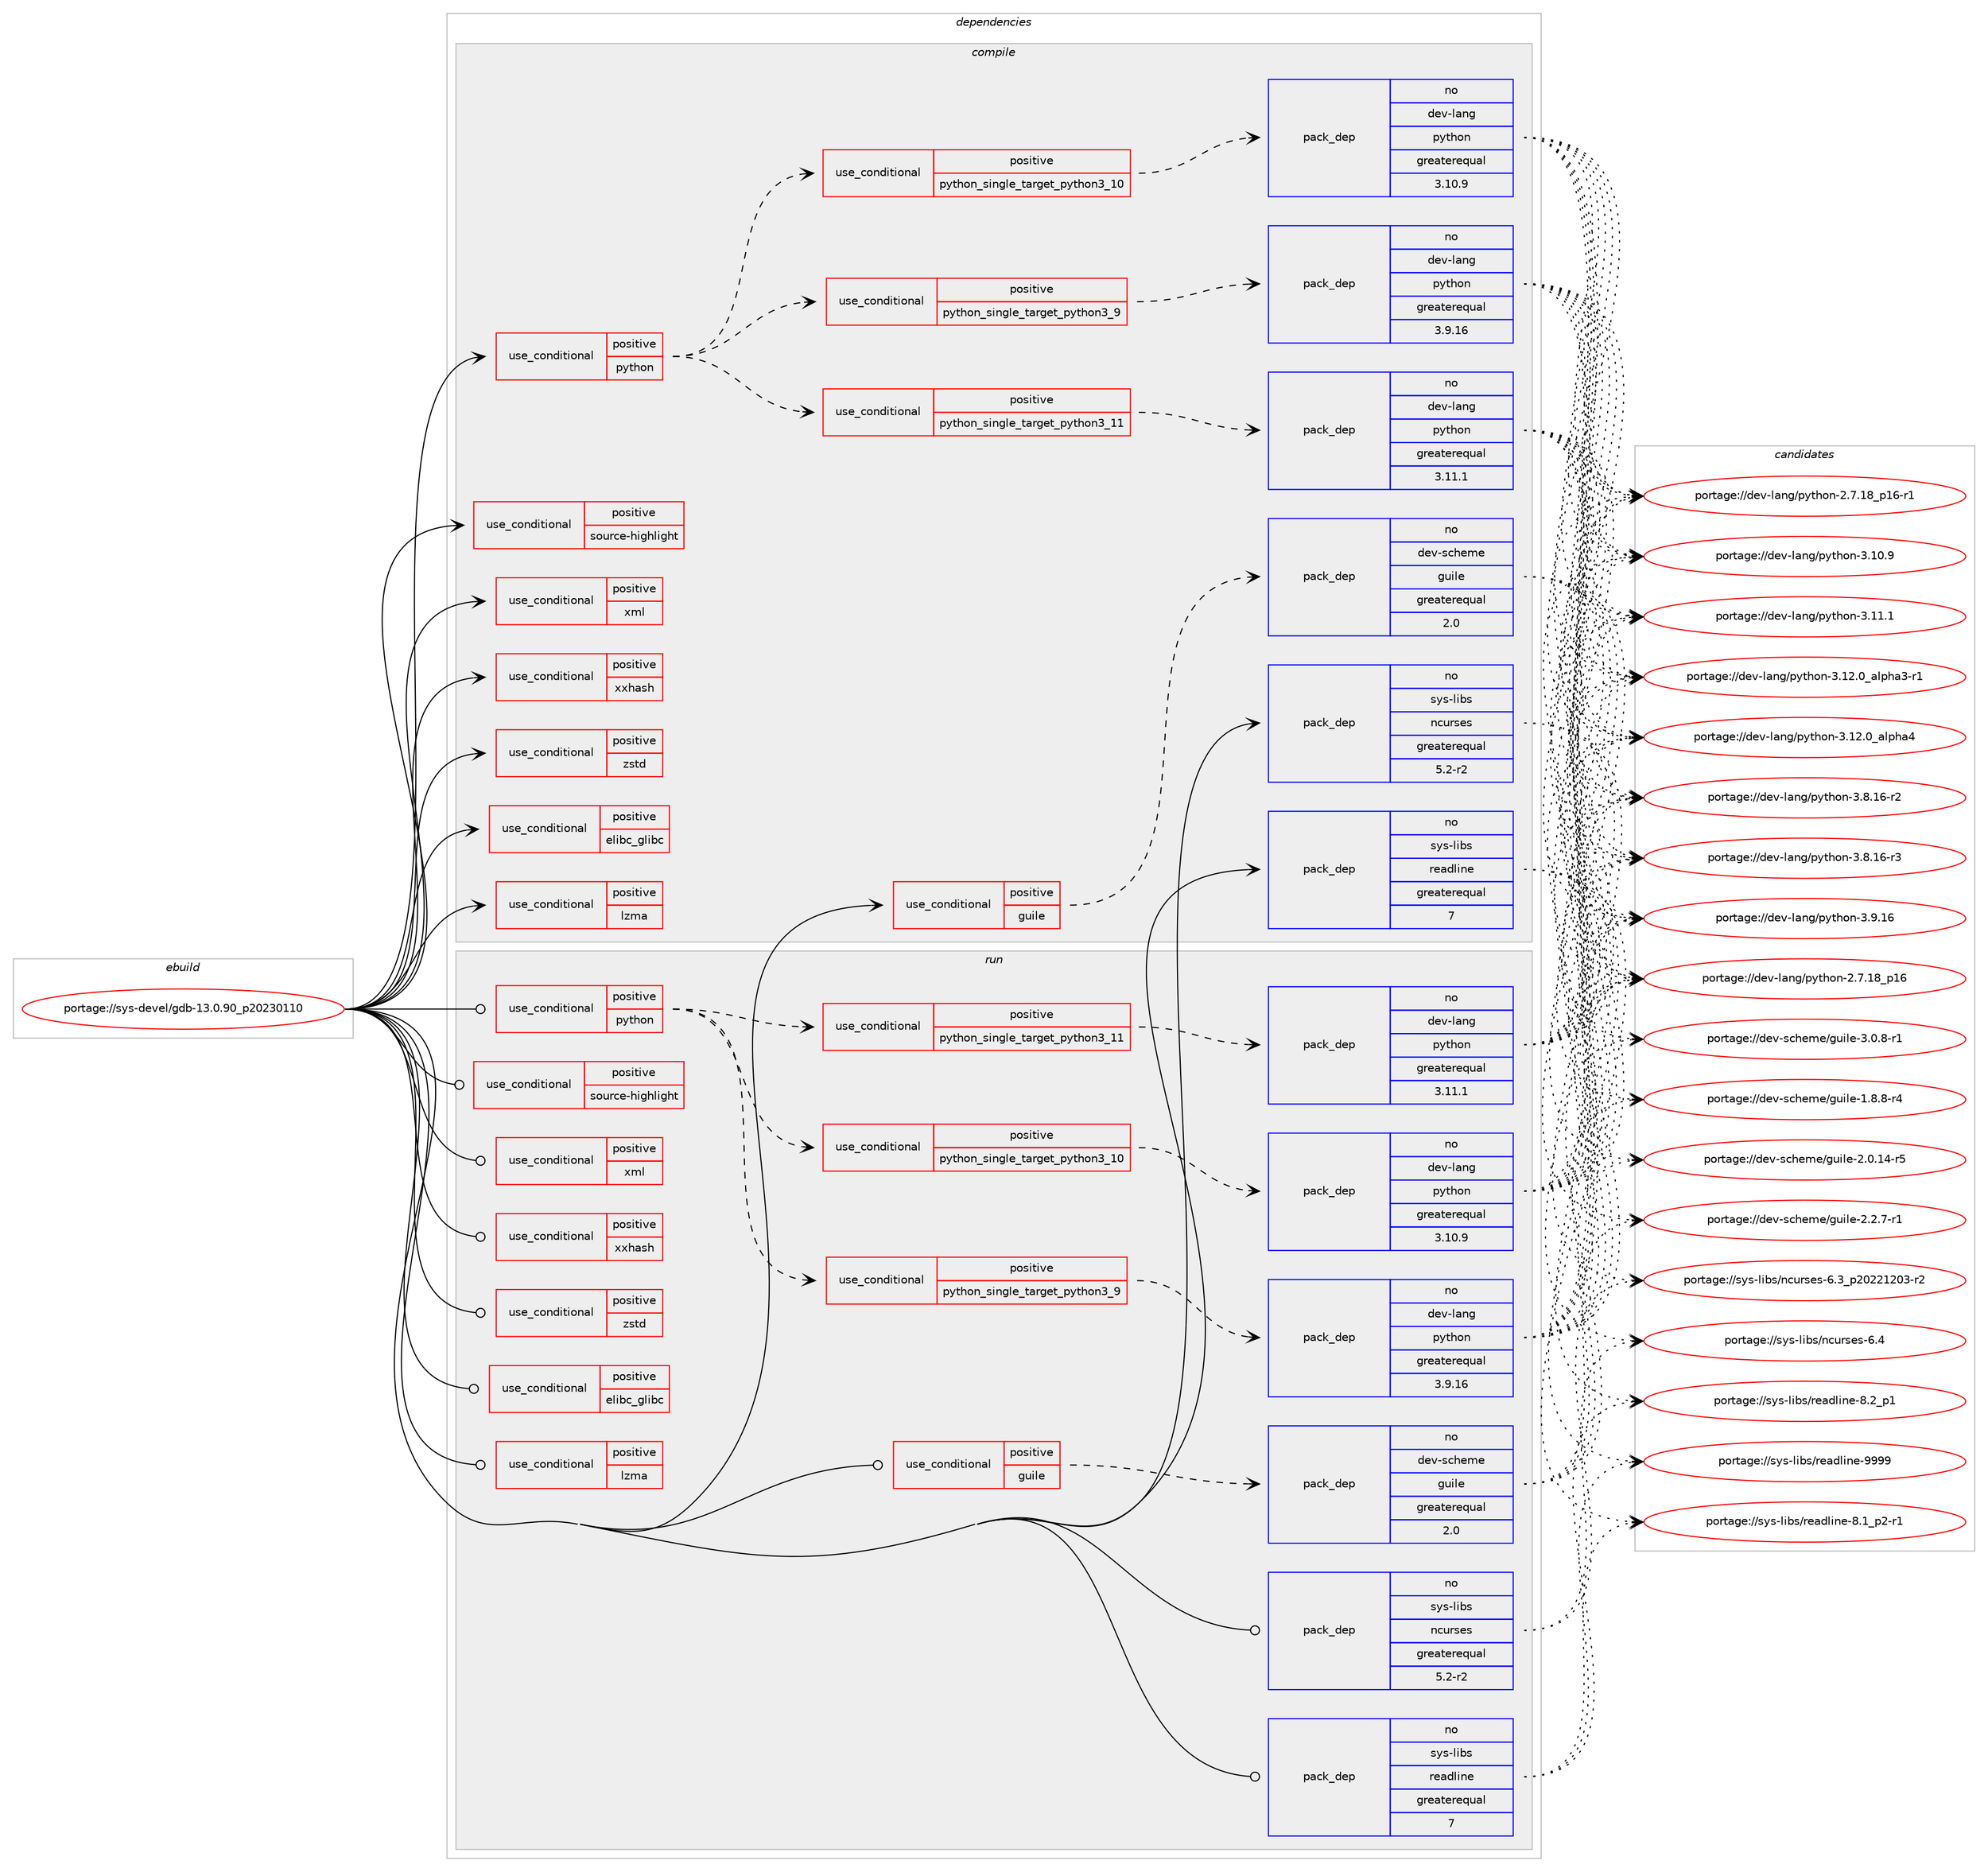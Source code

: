 digraph prolog {

# *************
# Graph options
# *************

newrank=true;
concentrate=true;
compound=true;
graph [rankdir=LR,fontname=Helvetica,fontsize=10,ranksep=1.5];#, ranksep=2.5, nodesep=0.2];
edge  [arrowhead=vee];
node  [fontname=Helvetica,fontsize=10];

# **********
# The ebuild
# **********

subgraph cluster_leftcol {
color=gray;
rank=same;
label=<<i>ebuild</i>>;
id [label="portage://sys-devel/gdb-13.0.90_p20230110", color=red, width=4, href="../sys-devel/gdb-13.0.90_p20230110.svg"];
}

# ****************
# The dependencies
# ****************

subgraph cluster_midcol {
color=gray;
label=<<i>dependencies</i>>;
subgraph cluster_compile {
fillcolor="#eeeeee";
style=filled;
label=<<i>compile</i>>;
subgraph cond5966 {
dependency9387 [label=<<TABLE BORDER="0" CELLBORDER="1" CELLSPACING="0" CELLPADDING="4"><TR><TD ROWSPAN="3" CELLPADDING="10">use_conditional</TD></TR><TR><TD>positive</TD></TR><TR><TD>elibc_glibc</TD></TR></TABLE>>, shape=none, color=red];
# *** BEGIN UNKNOWN DEPENDENCY TYPE (TODO) ***
# dependency9387 -> package_dependency(portage://sys-devel/gdb-13.0.90_p20230110,install,no,net-libs,libnsl,none,[,,],any_same_slot,[])
# *** END UNKNOWN DEPENDENCY TYPE (TODO) ***

}
id:e -> dependency9387:w [weight=20,style="solid",arrowhead="vee"];
subgraph cond5967 {
dependency9388 [label=<<TABLE BORDER="0" CELLBORDER="1" CELLSPACING="0" CELLPADDING="4"><TR><TD ROWSPAN="3" CELLPADDING="10">use_conditional</TD></TR><TR><TD>positive</TD></TR><TR><TD>guile</TD></TR></TABLE>>, shape=none, color=red];
subgraph pack3343 {
dependency9389 [label=<<TABLE BORDER="0" CELLBORDER="1" CELLSPACING="0" CELLPADDING="4" WIDTH="220"><TR><TD ROWSPAN="6" CELLPADDING="30">pack_dep</TD></TR><TR><TD WIDTH="110">no</TD></TR><TR><TD>dev-scheme</TD></TR><TR><TD>guile</TD></TR><TR><TD>greaterequal</TD></TR><TR><TD>2.0</TD></TR></TABLE>>, shape=none, color=blue];
}
dependency9388:e -> dependency9389:w [weight=20,style="dashed",arrowhead="vee"];
}
id:e -> dependency9388:w [weight=20,style="solid",arrowhead="vee"];
subgraph cond5968 {
dependency9390 [label=<<TABLE BORDER="0" CELLBORDER="1" CELLSPACING="0" CELLPADDING="4"><TR><TD ROWSPAN="3" CELLPADDING="10">use_conditional</TD></TR><TR><TD>positive</TD></TR><TR><TD>lzma</TD></TR></TABLE>>, shape=none, color=red];
# *** BEGIN UNKNOWN DEPENDENCY TYPE (TODO) ***
# dependency9390 -> package_dependency(portage://sys-devel/gdb-13.0.90_p20230110,install,no,app-arch,xz-utils,none,[,,],[],[])
# *** END UNKNOWN DEPENDENCY TYPE (TODO) ***

}
id:e -> dependency9390:w [weight=20,style="solid",arrowhead="vee"];
subgraph cond5969 {
dependency9391 [label=<<TABLE BORDER="0" CELLBORDER="1" CELLSPACING="0" CELLPADDING="4"><TR><TD ROWSPAN="3" CELLPADDING="10">use_conditional</TD></TR><TR><TD>positive</TD></TR><TR><TD>python</TD></TR></TABLE>>, shape=none, color=red];
subgraph cond5970 {
dependency9392 [label=<<TABLE BORDER="0" CELLBORDER="1" CELLSPACING="0" CELLPADDING="4"><TR><TD ROWSPAN="3" CELLPADDING="10">use_conditional</TD></TR><TR><TD>positive</TD></TR><TR><TD>python_single_target_python3_9</TD></TR></TABLE>>, shape=none, color=red];
subgraph pack3344 {
dependency9393 [label=<<TABLE BORDER="0" CELLBORDER="1" CELLSPACING="0" CELLPADDING="4" WIDTH="220"><TR><TD ROWSPAN="6" CELLPADDING="30">pack_dep</TD></TR><TR><TD WIDTH="110">no</TD></TR><TR><TD>dev-lang</TD></TR><TR><TD>python</TD></TR><TR><TD>greaterequal</TD></TR><TR><TD>3.9.16</TD></TR></TABLE>>, shape=none, color=blue];
}
dependency9392:e -> dependency9393:w [weight=20,style="dashed",arrowhead="vee"];
}
dependency9391:e -> dependency9392:w [weight=20,style="dashed",arrowhead="vee"];
subgraph cond5971 {
dependency9394 [label=<<TABLE BORDER="0" CELLBORDER="1" CELLSPACING="0" CELLPADDING="4"><TR><TD ROWSPAN="3" CELLPADDING="10">use_conditional</TD></TR><TR><TD>positive</TD></TR><TR><TD>python_single_target_python3_10</TD></TR></TABLE>>, shape=none, color=red];
subgraph pack3345 {
dependency9395 [label=<<TABLE BORDER="0" CELLBORDER="1" CELLSPACING="0" CELLPADDING="4" WIDTH="220"><TR><TD ROWSPAN="6" CELLPADDING="30">pack_dep</TD></TR><TR><TD WIDTH="110">no</TD></TR><TR><TD>dev-lang</TD></TR><TR><TD>python</TD></TR><TR><TD>greaterequal</TD></TR><TR><TD>3.10.9</TD></TR></TABLE>>, shape=none, color=blue];
}
dependency9394:e -> dependency9395:w [weight=20,style="dashed",arrowhead="vee"];
}
dependency9391:e -> dependency9394:w [weight=20,style="dashed",arrowhead="vee"];
subgraph cond5972 {
dependency9396 [label=<<TABLE BORDER="0" CELLBORDER="1" CELLSPACING="0" CELLPADDING="4"><TR><TD ROWSPAN="3" CELLPADDING="10">use_conditional</TD></TR><TR><TD>positive</TD></TR><TR><TD>python_single_target_python3_11</TD></TR></TABLE>>, shape=none, color=red];
subgraph pack3346 {
dependency9397 [label=<<TABLE BORDER="0" CELLBORDER="1" CELLSPACING="0" CELLPADDING="4" WIDTH="220"><TR><TD ROWSPAN="6" CELLPADDING="30">pack_dep</TD></TR><TR><TD WIDTH="110">no</TD></TR><TR><TD>dev-lang</TD></TR><TR><TD>python</TD></TR><TR><TD>greaterequal</TD></TR><TR><TD>3.11.1</TD></TR></TABLE>>, shape=none, color=blue];
}
dependency9396:e -> dependency9397:w [weight=20,style="dashed",arrowhead="vee"];
}
dependency9391:e -> dependency9396:w [weight=20,style="dashed",arrowhead="vee"];
}
id:e -> dependency9391:w [weight=20,style="solid",arrowhead="vee"];
subgraph cond5973 {
dependency9398 [label=<<TABLE BORDER="0" CELLBORDER="1" CELLSPACING="0" CELLPADDING="4"><TR><TD ROWSPAN="3" CELLPADDING="10">use_conditional</TD></TR><TR><TD>positive</TD></TR><TR><TD>source-highlight</TD></TR></TABLE>>, shape=none, color=red];
# *** BEGIN UNKNOWN DEPENDENCY TYPE (TODO) ***
# dependency9398 -> package_dependency(portage://sys-devel/gdb-13.0.90_p20230110,install,no,dev-util,source-highlight,none,[,,],[],[])
# *** END UNKNOWN DEPENDENCY TYPE (TODO) ***

}
id:e -> dependency9398:w [weight=20,style="solid",arrowhead="vee"];
subgraph cond5974 {
dependency9399 [label=<<TABLE BORDER="0" CELLBORDER="1" CELLSPACING="0" CELLPADDING="4"><TR><TD ROWSPAN="3" CELLPADDING="10">use_conditional</TD></TR><TR><TD>positive</TD></TR><TR><TD>xml</TD></TR></TABLE>>, shape=none, color=red];
# *** BEGIN UNKNOWN DEPENDENCY TYPE (TODO) ***
# dependency9399 -> package_dependency(portage://sys-devel/gdb-13.0.90_p20230110,install,no,dev-libs,expat,none,[,,],[],[])
# *** END UNKNOWN DEPENDENCY TYPE (TODO) ***

}
id:e -> dependency9399:w [weight=20,style="solid",arrowhead="vee"];
subgraph cond5975 {
dependency9400 [label=<<TABLE BORDER="0" CELLBORDER="1" CELLSPACING="0" CELLPADDING="4"><TR><TD ROWSPAN="3" CELLPADDING="10">use_conditional</TD></TR><TR><TD>positive</TD></TR><TR><TD>xxhash</TD></TR></TABLE>>, shape=none, color=red];
# *** BEGIN UNKNOWN DEPENDENCY TYPE (TODO) ***
# dependency9400 -> package_dependency(portage://sys-devel/gdb-13.0.90_p20230110,install,no,dev-libs,xxhash,none,[,,],[],[])
# *** END UNKNOWN DEPENDENCY TYPE (TODO) ***

}
id:e -> dependency9400:w [weight=20,style="solid",arrowhead="vee"];
subgraph cond5976 {
dependency9401 [label=<<TABLE BORDER="0" CELLBORDER="1" CELLSPACING="0" CELLPADDING="4"><TR><TD ROWSPAN="3" CELLPADDING="10">use_conditional</TD></TR><TR><TD>positive</TD></TR><TR><TD>zstd</TD></TR></TABLE>>, shape=none, color=red];
# *** BEGIN UNKNOWN DEPENDENCY TYPE (TODO) ***
# dependency9401 -> package_dependency(portage://sys-devel/gdb-13.0.90_p20230110,install,no,app-arch,zstd,none,[,,],any_same_slot,[])
# *** END UNKNOWN DEPENDENCY TYPE (TODO) ***

}
id:e -> dependency9401:w [weight=20,style="solid",arrowhead="vee"];
# *** BEGIN UNKNOWN DEPENDENCY TYPE (TODO) ***
# id -> package_dependency(portage://sys-devel/gdb-13.0.90_p20230110,install,no,dev-libs,gmp,none,[,,],any_same_slot,[])
# *** END UNKNOWN DEPENDENCY TYPE (TODO) ***

# *** BEGIN UNKNOWN DEPENDENCY TYPE (TODO) ***
# id -> package_dependency(portage://sys-devel/gdb-13.0.90_p20230110,install,no,dev-libs,mpfr,none,[,,],[slot(0),equal],[])
# *** END UNKNOWN DEPENDENCY TYPE (TODO) ***

subgraph pack3347 {
dependency9402 [label=<<TABLE BORDER="0" CELLBORDER="1" CELLSPACING="0" CELLPADDING="4" WIDTH="220"><TR><TD ROWSPAN="6" CELLPADDING="30">pack_dep</TD></TR><TR><TD WIDTH="110">no</TD></TR><TR><TD>sys-libs</TD></TR><TR><TD>ncurses</TD></TR><TR><TD>greaterequal</TD></TR><TR><TD>5.2-r2</TD></TR></TABLE>>, shape=none, color=blue];
}
id:e -> dependency9402:w [weight=20,style="solid",arrowhead="vee"];
subgraph pack3348 {
dependency9403 [label=<<TABLE BORDER="0" CELLBORDER="1" CELLSPACING="0" CELLPADDING="4" WIDTH="220"><TR><TD ROWSPAN="6" CELLPADDING="30">pack_dep</TD></TR><TR><TD WIDTH="110">no</TD></TR><TR><TD>sys-libs</TD></TR><TR><TD>readline</TD></TR><TR><TD>greaterequal</TD></TR><TR><TD>7</TD></TR></TABLE>>, shape=none, color=blue];
}
id:e -> dependency9403:w [weight=20,style="solid",arrowhead="vee"];
# *** BEGIN UNKNOWN DEPENDENCY TYPE (TODO) ***
# id -> package_dependency(portage://sys-devel/gdb-13.0.90_p20230110,install,no,sys-libs,zlib,none,[,,],[],[])
# *** END UNKNOWN DEPENDENCY TYPE (TODO) ***

}
subgraph cluster_compileandrun {
fillcolor="#eeeeee";
style=filled;
label=<<i>compile and run</i>>;
}
subgraph cluster_run {
fillcolor="#eeeeee";
style=filled;
label=<<i>run</i>>;
subgraph cond5977 {
dependency9404 [label=<<TABLE BORDER="0" CELLBORDER="1" CELLSPACING="0" CELLPADDING="4"><TR><TD ROWSPAN="3" CELLPADDING="10">use_conditional</TD></TR><TR><TD>positive</TD></TR><TR><TD>elibc_glibc</TD></TR></TABLE>>, shape=none, color=red];
# *** BEGIN UNKNOWN DEPENDENCY TYPE (TODO) ***
# dependency9404 -> package_dependency(portage://sys-devel/gdb-13.0.90_p20230110,run,no,net-libs,libnsl,none,[,,],any_same_slot,[])
# *** END UNKNOWN DEPENDENCY TYPE (TODO) ***

}
id:e -> dependency9404:w [weight=20,style="solid",arrowhead="odot"];
subgraph cond5978 {
dependency9405 [label=<<TABLE BORDER="0" CELLBORDER="1" CELLSPACING="0" CELLPADDING="4"><TR><TD ROWSPAN="3" CELLPADDING="10">use_conditional</TD></TR><TR><TD>positive</TD></TR><TR><TD>guile</TD></TR></TABLE>>, shape=none, color=red];
subgraph pack3349 {
dependency9406 [label=<<TABLE BORDER="0" CELLBORDER="1" CELLSPACING="0" CELLPADDING="4" WIDTH="220"><TR><TD ROWSPAN="6" CELLPADDING="30">pack_dep</TD></TR><TR><TD WIDTH="110">no</TD></TR><TR><TD>dev-scheme</TD></TR><TR><TD>guile</TD></TR><TR><TD>greaterequal</TD></TR><TR><TD>2.0</TD></TR></TABLE>>, shape=none, color=blue];
}
dependency9405:e -> dependency9406:w [weight=20,style="dashed",arrowhead="vee"];
}
id:e -> dependency9405:w [weight=20,style="solid",arrowhead="odot"];
subgraph cond5979 {
dependency9407 [label=<<TABLE BORDER="0" CELLBORDER="1" CELLSPACING="0" CELLPADDING="4"><TR><TD ROWSPAN="3" CELLPADDING="10">use_conditional</TD></TR><TR><TD>positive</TD></TR><TR><TD>lzma</TD></TR></TABLE>>, shape=none, color=red];
# *** BEGIN UNKNOWN DEPENDENCY TYPE (TODO) ***
# dependency9407 -> package_dependency(portage://sys-devel/gdb-13.0.90_p20230110,run,no,app-arch,xz-utils,none,[,,],[],[])
# *** END UNKNOWN DEPENDENCY TYPE (TODO) ***

}
id:e -> dependency9407:w [weight=20,style="solid",arrowhead="odot"];
subgraph cond5980 {
dependency9408 [label=<<TABLE BORDER="0" CELLBORDER="1" CELLSPACING="0" CELLPADDING="4"><TR><TD ROWSPAN="3" CELLPADDING="10">use_conditional</TD></TR><TR><TD>positive</TD></TR><TR><TD>python</TD></TR></TABLE>>, shape=none, color=red];
subgraph cond5981 {
dependency9409 [label=<<TABLE BORDER="0" CELLBORDER="1" CELLSPACING="0" CELLPADDING="4"><TR><TD ROWSPAN="3" CELLPADDING="10">use_conditional</TD></TR><TR><TD>positive</TD></TR><TR><TD>python_single_target_python3_9</TD></TR></TABLE>>, shape=none, color=red];
subgraph pack3350 {
dependency9410 [label=<<TABLE BORDER="0" CELLBORDER="1" CELLSPACING="0" CELLPADDING="4" WIDTH="220"><TR><TD ROWSPAN="6" CELLPADDING="30">pack_dep</TD></TR><TR><TD WIDTH="110">no</TD></TR><TR><TD>dev-lang</TD></TR><TR><TD>python</TD></TR><TR><TD>greaterequal</TD></TR><TR><TD>3.9.16</TD></TR></TABLE>>, shape=none, color=blue];
}
dependency9409:e -> dependency9410:w [weight=20,style="dashed",arrowhead="vee"];
}
dependency9408:e -> dependency9409:w [weight=20,style="dashed",arrowhead="vee"];
subgraph cond5982 {
dependency9411 [label=<<TABLE BORDER="0" CELLBORDER="1" CELLSPACING="0" CELLPADDING="4"><TR><TD ROWSPAN="3" CELLPADDING="10">use_conditional</TD></TR><TR><TD>positive</TD></TR><TR><TD>python_single_target_python3_10</TD></TR></TABLE>>, shape=none, color=red];
subgraph pack3351 {
dependency9412 [label=<<TABLE BORDER="0" CELLBORDER="1" CELLSPACING="0" CELLPADDING="4" WIDTH="220"><TR><TD ROWSPAN="6" CELLPADDING="30">pack_dep</TD></TR><TR><TD WIDTH="110">no</TD></TR><TR><TD>dev-lang</TD></TR><TR><TD>python</TD></TR><TR><TD>greaterequal</TD></TR><TR><TD>3.10.9</TD></TR></TABLE>>, shape=none, color=blue];
}
dependency9411:e -> dependency9412:w [weight=20,style="dashed",arrowhead="vee"];
}
dependency9408:e -> dependency9411:w [weight=20,style="dashed",arrowhead="vee"];
subgraph cond5983 {
dependency9413 [label=<<TABLE BORDER="0" CELLBORDER="1" CELLSPACING="0" CELLPADDING="4"><TR><TD ROWSPAN="3" CELLPADDING="10">use_conditional</TD></TR><TR><TD>positive</TD></TR><TR><TD>python_single_target_python3_11</TD></TR></TABLE>>, shape=none, color=red];
subgraph pack3352 {
dependency9414 [label=<<TABLE BORDER="0" CELLBORDER="1" CELLSPACING="0" CELLPADDING="4" WIDTH="220"><TR><TD ROWSPAN="6" CELLPADDING="30">pack_dep</TD></TR><TR><TD WIDTH="110">no</TD></TR><TR><TD>dev-lang</TD></TR><TR><TD>python</TD></TR><TR><TD>greaterequal</TD></TR><TR><TD>3.11.1</TD></TR></TABLE>>, shape=none, color=blue];
}
dependency9413:e -> dependency9414:w [weight=20,style="dashed",arrowhead="vee"];
}
dependency9408:e -> dependency9413:w [weight=20,style="dashed",arrowhead="vee"];
}
id:e -> dependency9408:w [weight=20,style="solid",arrowhead="odot"];
subgraph cond5984 {
dependency9415 [label=<<TABLE BORDER="0" CELLBORDER="1" CELLSPACING="0" CELLPADDING="4"><TR><TD ROWSPAN="3" CELLPADDING="10">use_conditional</TD></TR><TR><TD>positive</TD></TR><TR><TD>source-highlight</TD></TR></TABLE>>, shape=none, color=red];
# *** BEGIN UNKNOWN DEPENDENCY TYPE (TODO) ***
# dependency9415 -> package_dependency(portage://sys-devel/gdb-13.0.90_p20230110,run,no,dev-util,source-highlight,none,[,,],[],[])
# *** END UNKNOWN DEPENDENCY TYPE (TODO) ***

}
id:e -> dependency9415:w [weight=20,style="solid",arrowhead="odot"];
subgraph cond5985 {
dependency9416 [label=<<TABLE BORDER="0" CELLBORDER="1" CELLSPACING="0" CELLPADDING="4"><TR><TD ROWSPAN="3" CELLPADDING="10">use_conditional</TD></TR><TR><TD>positive</TD></TR><TR><TD>xml</TD></TR></TABLE>>, shape=none, color=red];
# *** BEGIN UNKNOWN DEPENDENCY TYPE (TODO) ***
# dependency9416 -> package_dependency(portage://sys-devel/gdb-13.0.90_p20230110,run,no,dev-libs,expat,none,[,,],[],[])
# *** END UNKNOWN DEPENDENCY TYPE (TODO) ***

}
id:e -> dependency9416:w [weight=20,style="solid",arrowhead="odot"];
subgraph cond5986 {
dependency9417 [label=<<TABLE BORDER="0" CELLBORDER="1" CELLSPACING="0" CELLPADDING="4"><TR><TD ROWSPAN="3" CELLPADDING="10">use_conditional</TD></TR><TR><TD>positive</TD></TR><TR><TD>xxhash</TD></TR></TABLE>>, shape=none, color=red];
# *** BEGIN UNKNOWN DEPENDENCY TYPE (TODO) ***
# dependency9417 -> package_dependency(portage://sys-devel/gdb-13.0.90_p20230110,run,no,dev-libs,xxhash,none,[,,],[],[])
# *** END UNKNOWN DEPENDENCY TYPE (TODO) ***

}
id:e -> dependency9417:w [weight=20,style="solid",arrowhead="odot"];
subgraph cond5987 {
dependency9418 [label=<<TABLE BORDER="0" CELLBORDER="1" CELLSPACING="0" CELLPADDING="4"><TR><TD ROWSPAN="3" CELLPADDING="10">use_conditional</TD></TR><TR><TD>positive</TD></TR><TR><TD>zstd</TD></TR></TABLE>>, shape=none, color=red];
# *** BEGIN UNKNOWN DEPENDENCY TYPE (TODO) ***
# dependency9418 -> package_dependency(portage://sys-devel/gdb-13.0.90_p20230110,run,no,app-arch,zstd,none,[,,],any_same_slot,[])
# *** END UNKNOWN DEPENDENCY TYPE (TODO) ***

}
id:e -> dependency9418:w [weight=20,style="solid",arrowhead="odot"];
# *** BEGIN UNKNOWN DEPENDENCY TYPE (TODO) ***
# id -> package_dependency(portage://sys-devel/gdb-13.0.90_p20230110,run,no,dev-libs,gmp,none,[,,],any_same_slot,[])
# *** END UNKNOWN DEPENDENCY TYPE (TODO) ***

# *** BEGIN UNKNOWN DEPENDENCY TYPE (TODO) ***
# id -> package_dependency(portage://sys-devel/gdb-13.0.90_p20230110,run,no,dev-libs,mpfr,none,[,,],[slot(0),equal],[])
# *** END UNKNOWN DEPENDENCY TYPE (TODO) ***

subgraph pack3353 {
dependency9419 [label=<<TABLE BORDER="0" CELLBORDER="1" CELLSPACING="0" CELLPADDING="4" WIDTH="220"><TR><TD ROWSPAN="6" CELLPADDING="30">pack_dep</TD></TR><TR><TD WIDTH="110">no</TD></TR><TR><TD>sys-libs</TD></TR><TR><TD>ncurses</TD></TR><TR><TD>greaterequal</TD></TR><TR><TD>5.2-r2</TD></TR></TABLE>>, shape=none, color=blue];
}
id:e -> dependency9419:w [weight=20,style="solid",arrowhead="odot"];
subgraph pack3354 {
dependency9420 [label=<<TABLE BORDER="0" CELLBORDER="1" CELLSPACING="0" CELLPADDING="4" WIDTH="220"><TR><TD ROWSPAN="6" CELLPADDING="30">pack_dep</TD></TR><TR><TD WIDTH="110">no</TD></TR><TR><TD>sys-libs</TD></TR><TR><TD>readline</TD></TR><TR><TD>greaterequal</TD></TR><TR><TD>7</TD></TR></TABLE>>, shape=none, color=blue];
}
id:e -> dependency9420:w [weight=20,style="solid",arrowhead="odot"];
# *** BEGIN UNKNOWN DEPENDENCY TYPE (TODO) ***
# id -> package_dependency(portage://sys-devel/gdb-13.0.90_p20230110,run,no,sys-libs,zlib,none,[,,],[],[])
# *** END UNKNOWN DEPENDENCY TYPE (TODO) ***

}
}

# **************
# The candidates
# **************

subgraph cluster_choices {
rank=same;
color=gray;
label=<<i>candidates</i>>;

subgraph choice3343 {
color=black;
nodesep=1;
choice1001011184511599104101109101471031171051081014549465646564511452 [label="portage://dev-scheme/guile-1.8.8-r4", color=red, width=4,href="../dev-scheme/guile-1.8.8-r4.svg"];
choice100101118451159910410110910147103117105108101455046484649524511453 [label="portage://dev-scheme/guile-2.0.14-r5", color=red, width=4,href="../dev-scheme/guile-2.0.14-r5.svg"];
choice1001011184511599104101109101471031171051081014550465046554511449 [label="portage://dev-scheme/guile-2.2.7-r1", color=red, width=4,href="../dev-scheme/guile-2.2.7-r1.svg"];
choice1001011184511599104101109101471031171051081014551464846564511449 [label="portage://dev-scheme/guile-3.0.8-r1", color=red, width=4,href="../dev-scheme/guile-3.0.8-r1.svg"];
dependency9389:e -> choice1001011184511599104101109101471031171051081014549465646564511452:w [style=dotted,weight="100"];
dependency9389:e -> choice100101118451159910410110910147103117105108101455046484649524511453:w [style=dotted,weight="100"];
dependency9389:e -> choice1001011184511599104101109101471031171051081014550465046554511449:w [style=dotted,weight="100"];
dependency9389:e -> choice1001011184511599104101109101471031171051081014551464846564511449:w [style=dotted,weight="100"];
}
subgraph choice3344 {
color=black;
nodesep=1;
choice10010111845108971101034711212111610411111045504655464956951124954 [label="portage://dev-lang/python-2.7.18_p16", color=red, width=4,href="../dev-lang/python-2.7.18_p16.svg"];
choice100101118451089711010347112121116104111110455046554649569511249544511449 [label="portage://dev-lang/python-2.7.18_p16-r1", color=red, width=4,href="../dev-lang/python-2.7.18_p16-r1.svg"];
choice10010111845108971101034711212111610411111045514649484657 [label="portage://dev-lang/python-3.10.9", color=red, width=4,href="../dev-lang/python-3.10.9.svg"];
choice10010111845108971101034711212111610411111045514649494649 [label="portage://dev-lang/python-3.11.1", color=red, width=4,href="../dev-lang/python-3.11.1.svg"];
choice10010111845108971101034711212111610411111045514649504648959710811210497514511449 [label="portage://dev-lang/python-3.12.0_alpha3-r1", color=red, width=4,href="../dev-lang/python-3.12.0_alpha3-r1.svg"];
choice1001011184510897110103471121211161041111104551464950464895971081121049752 [label="portage://dev-lang/python-3.12.0_alpha4", color=red, width=4,href="../dev-lang/python-3.12.0_alpha4.svg"];
choice100101118451089711010347112121116104111110455146564649544511450 [label="portage://dev-lang/python-3.8.16-r2", color=red, width=4,href="../dev-lang/python-3.8.16-r2.svg"];
choice100101118451089711010347112121116104111110455146564649544511451 [label="portage://dev-lang/python-3.8.16-r3", color=red, width=4,href="../dev-lang/python-3.8.16-r3.svg"];
choice10010111845108971101034711212111610411111045514657464954 [label="portage://dev-lang/python-3.9.16", color=red, width=4,href="../dev-lang/python-3.9.16.svg"];
dependency9393:e -> choice10010111845108971101034711212111610411111045504655464956951124954:w [style=dotted,weight="100"];
dependency9393:e -> choice100101118451089711010347112121116104111110455046554649569511249544511449:w [style=dotted,weight="100"];
dependency9393:e -> choice10010111845108971101034711212111610411111045514649484657:w [style=dotted,weight="100"];
dependency9393:e -> choice10010111845108971101034711212111610411111045514649494649:w [style=dotted,weight="100"];
dependency9393:e -> choice10010111845108971101034711212111610411111045514649504648959710811210497514511449:w [style=dotted,weight="100"];
dependency9393:e -> choice1001011184510897110103471121211161041111104551464950464895971081121049752:w [style=dotted,weight="100"];
dependency9393:e -> choice100101118451089711010347112121116104111110455146564649544511450:w [style=dotted,weight="100"];
dependency9393:e -> choice100101118451089711010347112121116104111110455146564649544511451:w [style=dotted,weight="100"];
dependency9393:e -> choice10010111845108971101034711212111610411111045514657464954:w [style=dotted,weight="100"];
}
subgraph choice3345 {
color=black;
nodesep=1;
choice10010111845108971101034711212111610411111045504655464956951124954 [label="portage://dev-lang/python-2.7.18_p16", color=red, width=4,href="../dev-lang/python-2.7.18_p16.svg"];
choice100101118451089711010347112121116104111110455046554649569511249544511449 [label="portage://dev-lang/python-2.7.18_p16-r1", color=red, width=4,href="../dev-lang/python-2.7.18_p16-r1.svg"];
choice10010111845108971101034711212111610411111045514649484657 [label="portage://dev-lang/python-3.10.9", color=red, width=4,href="../dev-lang/python-3.10.9.svg"];
choice10010111845108971101034711212111610411111045514649494649 [label="portage://dev-lang/python-3.11.1", color=red, width=4,href="../dev-lang/python-3.11.1.svg"];
choice10010111845108971101034711212111610411111045514649504648959710811210497514511449 [label="portage://dev-lang/python-3.12.0_alpha3-r1", color=red, width=4,href="../dev-lang/python-3.12.0_alpha3-r1.svg"];
choice1001011184510897110103471121211161041111104551464950464895971081121049752 [label="portage://dev-lang/python-3.12.0_alpha4", color=red, width=4,href="../dev-lang/python-3.12.0_alpha4.svg"];
choice100101118451089711010347112121116104111110455146564649544511450 [label="portage://dev-lang/python-3.8.16-r2", color=red, width=4,href="../dev-lang/python-3.8.16-r2.svg"];
choice100101118451089711010347112121116104111110455146564649544511451 [label="portage://dev-lang/python-3.8.16-r3", color=red, width=4,href="../dev-lang/python-3.8.16-r3.svg"];
choice10010111845108971101034711212111610411111045514657464954 [label="portage://dev-lang/python-3.9.16", color=red, width=4,href="../dev-lang/python-3.9.16.svg"];
dependency9395:e -> choice10010111845108971101034711212111610411111045504655464956951124954:w [style=dotted,weight="100"];
dependency9395:e -> choice100101118451089711010347112121116104111110455046554649569511249544511449:w [style=dotted,weight="100"];
dependency9395:e -> choice10010111845108971101034711212111610411111045514649484657:w [style=dotted,weight="100"];
dependency9395:e -> choice10010111845108971101034711212111610411111045514649494649:w [style=dotted,weight="100"];
dependency9395:e -> choice10010111845108971101034711212111610411111045514649504648959710811210497514511449:w [style=dotted,weight="100"];
dependency9395:e -> choice1001011184510897110103471121211161041111104551464950464895971081121049752:w [style=dotted,weight="100"];
dependency9395:e -> choice100101118451089711010347112121116104111110455146564649544511450:w [style=dotted,weight="100"];
dependency9395:e -> choice100101118451089711010347112121116104111110455146564649544511451:w [style=dotted,weight="100"];
dependency9395:e -> choice10010111845108971101034711212111610411111045514657464954:w [style=dotted,weight="100"];
}
subgraph choice3346 {
color=black;
nodesep=1;
choice10010111845108971101034711212111610411111045504655464956951124954 [label="portage://dev-lang/python-2.7.18_p16", color=red, width=4,href="../dev-lang/python-2.7.18_p16.svg"];
choice100101118451089711010347112121116104111110455046554649569511249544511449 [label="portage://dev-lang/python-2.7.18_p16-r1", color=red, width=4,href="../dev-lang/python-2.7.18_p16-r1.svg"];
choice10010111845108971101034711212111610411111045514649484657 [label="portage://dev-lang/python-3.10.9", color=red, width=4,href="../dev-lang/python-3.10.9.svg"];
choice10010111845108971101034711212111610411111045514649494649 [label="portage://dev-lang/python-3.11.1", color=red, width=4,href="../dev-lang/python-3.11.1.svg"];
choice10010111845108971101034711212111610411111045514649504648959710811210497514511449 [label="portage://dev-lang/python-3.12.0_alpha3-r1", color=red, width=4,href="../dev-lang/python-3.12.0_alpha3-r1.svg"];
choice1001011184510897110103471121211161041111104551464950464895971081121049752 [label="portage://dev-lang/python-3.12.0_alpha4", color=red, width=4,href="../dev-lang/python-3.12.0_alpha4.svg"];
choice100101118451089711010347112121116104111110455146564649544511450 [label="portage://dev-lang/python-3.8.16-r2", color=red, width=4,href="../dev-lang/python-3.8.16-r2.svg"];
choice100101118451089711010347112121116104111110455146564649544511451 [label="portage://dev-lang/python-3.8.16-r3", color=red, width=4,href="../dev-lang/python-3.8.16-r3.svg"];
choice10010111845108971101034711212111610411111045514657464954 [label="portage://dev-lang/python-3.9.16", color=red, width=4,href="../dev-lang/python-3.9.16.svg"];
dependency9397:e -> choice10010111845108971101034711212111610411111045504655464956951124954:w [style=dotted,weight="100"];
dependency9397:e -> choice100101118451089711010347112121116104111110455046554649569511249544511449:w [style=dotted,weight="100"];
dependency9397:e -> choice10010111845108971101034711212111610411111045514649484657:w [style=dotted,weight="100"];
dependency9397:e -> choice10010111845108971101034711212111610411111045514649494649:w [style=dotted,weight="100"];
dependency9397:e -> choice10010111845108971101034711212111610411111045514649504648959710811210497514511449:w [style=dotted,weight="100"];
dependency9397:e -> choice1001011184510897110103471121211161041111104551464950464895971081121049752:w [style=dotted,weight="100"];
dependency9397:e -> choice100101118451089711010347112121116104111110455146564649544511450:w [style=dotted,weight="100"];
dependency9397:e -> choice100101118451089711010347112121116104111110455146564649544511451:w [style=dotted,weight="100"];
dependency9397:e -> choice10010111845108971101034711212111610411111045514657464954:w [style=dotted,weight="100"];
}
subgraph choice3347 {
color=black;
nodesep=1;
choice11512111545108105981154711099117114115101115455446519511250485050495048514511450 [label="portage://sys-libs/ncurses-6.3_p20221203-r2", color=red, width=4,href="../sys-libs/ncurses-6.3_p20221203-r2.svg"];
choice1151211154510810598115471109911711411510111545544652 [label="portage://sys-libs/ncurses-6.4", color=red, width=4,href="../sys-libs/ncurses-6.4.svg"];
dependency9402:e -> choice11512111545108105981154711099117114115101115455446519511250485050495048514511450:w [style=dotted,weight="100"];
dependency9402:e -> choice1151211154510810598115471109911711411510111545544652:w [style=dotted,weight="100"];
}
subgraph choice3348 {
color=black;
nodesep=1;
choice115121115451081059811547114101971001081051101014556464995112504511449 [label="portage://sys-libs/readline-8.1_p2-r1", color=red, width=4,href="../sys-libs/readline-8.1_p2-r1.svg"];
choice11512111545108105981154711410197100108105110101455646509511249 [label="portage://sys-libs/readline-8.2_p1", color=red, width=4,href="../sys-libs/readline-8.2_p1.svg"];
choice115121115451081059811547114101971001081051101014557575757 [label="portage://sys-libs/readline-9999", color=red, width=4,href="../sys-libs/readline-9999.svg"];
dependency9403:e -> choice115121115451081059811547114101971001081051101014556464995112504511449:w [style=dotted,weight="100"];
dependency9403:e -> choice11512111545108105981154711410197100108105110101455646509511249:w [style=dotted,weight="100"];
dependency9403:e -> choice115121115451081059811547114101971001081051101014557575757:w [style=dotted,weight="100"];
}
subgraph choice3349 {
color=black;
nodesep=1;
choice1001011184511599104101109101471031171051081014549465646564511452 [label="portage://dev-scheme/guile-1.8.8-r4", color=red, width=4,href="../dev-scheme/guile-1.8.8-r4.svg"];
choice100101118451159910410110910147103117105108101455046484649524511453 [label="portage://dev-scheme/guile-2.0.14-r5", color=red, width=4,href="../dev-scheme/guile-2.0.14-r5.svg"];
choice1001011184511599104101109101471031171051081014550465046554511449 [label="portage://dev-scheme/guile-2.2.7-r1", color=red, width=4,href="../dev-scheme/guile-2.2.7-r1.svg"];
choice1001011184511599104101109101471031171051081014551464846564511449 [label="portage://dev-scheme/guile-3.0.8-r1", color=red, width=4,href="../dev-scheme/guile-3.0.8-r1.svg"];
dependency9406:e -> choice1001011184511599104101109101471031171051081014549465646564511452:w [style=dotted,weight="100"];
dependency9406:e -> choice100101118451159910410110910147103117105108101455046484649524511453:w [style=dotted,weight="100"];
dependency9406:e -> choice1001011184511599104101109101471031171051081014550465046554511449:w [style=dotted,weight="100"];
dependency9406:e -> choice1001011184511599104101109101471031171051081014551464846564511449:w [style=dotted,weight="100"];
}
subgraph choice3350 {
color=black;
nodesep=1;
choice10010111845108971101034711212111610411111045504655464956951124954 [label="portage://dev-lang/python-2.7.18_p16", color=red, width=4,href="../dev-lang/python-2.7.18_p16.svg"];
choice100101118451089711010347112121116104111110455046554649569511249544511449 [label="portage://dev-lang/python-2.7.18_p16-r1", color=red, width=4,href="../dev-lang/python-2.7.18_p16-r1.svg"];
choice10010111845108971101034711212111610411111045514649484657 [label="portage://dev-lang/python-3.10.9", color=red, width=4,href="../dev-lang/python-3.10.9.svg"];
choice10010111845108971101034711212111610411111045514649494649 [label="portage://dev-lang/python-3.11.1", color=red, width=4,href="../dev-lang/python-3.11.1.svg"];
choice10010111845108971101034711212111610411111045514649504648959710811210497514511449 [label="portage://dev-lang/python-3.12.0_alpha3-r1", color=red, width=4,href="../dev-lang/python-3.12.0_alpha3-r1.svg"];
choice1001011184510897110103471121211161041111104551464950464895971081121049752 [label="portage://dev-lang/python-3.12.0_alpha4", color=red, width=4,href="../dev-lang/python-3.12.0_alpha4.svg"];
choice100101118451089711010347112121116104111110455146564649544511450 [label="portage://dev-lang/python-3.8.16-r2", color=red, width=4,href="../dev-lang/python-3.8.16-r2.svg"];
choice100101118451089711010347112121116104111110455146564649544511451 [label="portage://dev-lang/python-3.8.16-r3", color=red, width=4,href="../dev-lang/python-3.8.16-r3.svg"];
choice10010111845108971101034711212111610411111045514657464954 [label="portage://dev-lang/python-3.9.16", color=red, width=4,href="../dev-lang/python-3.9.16.svg"];
dependency9410:e -> choice10010111845108971101034711212111610411111045504655464956951124954:w [style=dotted,weight="100"];
dependency9410:e -> choice100101118451089711010347112121116104111110455046554649569511249544511449:w [style=dotted,weight="100"];
dependency9410:e -> choice10010111845108971101034711212111610411111045514649484657:w [style=dotted,weight="100"];
dependency9410:e -> choice10010111845108971101034711212111610411111045514649494649:w [style=dotted,weight="100"];
dependency9410:e -> choice10010111845108971101034711212111610411111045514649504648959710811210497514511449:w [style=dotted,weight="100"];
dependency9410:e -> choice1001011184510897110103471121211161041111104551464950464895971081121049752:w [style=dotted,weight="100"];
dependency9410:e -> choice100101118451089711010347112121116104111110455146564649544511450:w [style=dotted,weight="100"];
dependency9410:e -> choice100101118451089711010347112121116104111110455146564649544511451:w [style=dotted,weight="100"];
dependency9410:e -> choice10010111845108971101034711212111610411111045514657464954:w [style=dotted,weight="100"];
}
subgraph choice3351 {
color=black;
nodesep=1;
choice10010111845108971101034711212111610411111045504655464956951124954 [label="portage://dev-lang/python-2.7.18_p16", color=red, width=4,href="../dev-lang/python-2.7.18_p16.svg"];
choice100101118451089711010347112121116104111110455046554649569511249544511449 [label="portage://dev-lang/python-2.7.18_p16-r1", color=red, width=4,href="../dev-lang/python-2.7.18_p16-r1.svg"];
choice10010111845108971101034711212111610411111045514649484657 [label="portage://dev-lang/python-3.10.9", color=red, width=4,href="../dev-lang/python-3.10.9.svg"];
choice10010111845108971101034711212111610411111045514649494649 [label="portage://dev-lang/python-3.11.1", color=red, width=4,href="../dev-lang/python-3.11.1.svg"];
choice10010111845108971101034711212111610411111045514649504648959710811210497514511449 [label="portage://dev-lang/python-3.12.0_alpha3-r1", color=red, width=4,href="../dev-lang/python-3.12.0_alpha3-r1.svg"];
choice1001011184510897110103471121211161041111104551464950464895971081121049752 [label="portage://dev-lang/python-3.12.0_alpha4", color=red, width=4,href="../dev-lang/python-3.12.0_alpha4.svg"];
choice100101118451089711010347112121116104111110455146564649544511450 [label="portage://dev-lang/python-3.8.16-r2", color=red, width=4,href="../dev-lang/python-3.8.16-r2.svg"];
choice100101118451089711010347112121116104111110455146564649544511451 [label="portage://dev-lang/python-3.8.16-r3", color=red, width=4,href="../dev-lang/python-3.8.16-r3.svg"];
choice10010111845108971101034711212111610411111045514657464954 [label="portage://dev-lang/python-3.9.16", color=red, width=4,href="../dev-lang/python-3.9.16.svg"];
dependency9412:e -> choice10010111845108971101034711212111610411111045504655464956951124954:w [style=dotted,weight="100"];
dependency9412:e -> choice100101118451089711010347112121116104111110455046554649569511249544511449:w [style=dotted,weight="100"];
dependency9412:e -> choice10010111845108971101034711212111610411111045514649484657:w [style=dotted,weight="100"];
dependency9412:e -> choice10010111845108971101034711212111610411111045514649494649:w [style=dotted,weight="100"];
dependency9412:e -> choice10010111845108971101034711212111610411111045514649504648959710811210497514511449:w [style=dotted,weight="100"];
dependency9412:e -> choice1001011184510897110103471121211161041111104551464950464895971081121049752:w [style=dotted,weight="100"];
dependency9412:e -> choice100101118451089711010347112121116104111110455146564649544511450:w [style=dotted,weight="100"];
dependency9412:e -> choice100101118451089711010347112121116104111110455146564649544511451:w [style=dotted,weight="100"];
dependency9412:e -> choice10010111845108971101034711212111610411111045514657464954:w [style=dotted,weight="100"];
}
subgraph choice3352 {
color=black;
nodesep=1;
choice10010111845108971101034711212111610411111045504655464956951124954 [label="portage://dev-lang/python-2.7.18_p16", color=red, width=4,href="../dev-lang/python-2.7.18_p16.svg"];
choice100101118451089711010347112121116104111110455046554649569511249544511449 [label="portage://dev-lang/python-2.7.18_p16-r1", color=red, width=4,href="../dev-lang/python-2.7.18_p16-r1.svg"];
choice10010111845108971101034711212111610411111045514649484657 [label="portage://dev-lang/python-3.10.9", color=red, width=4,href="../dev-lang/python-3.10.9.svg"];
choice10010111845108971101034711212111610411111045514649494649 [label="portage://dev-lang/python-3.11.1", color=red, width=4,href="../dev-lang/python-3.11.1.svg"];
choice10010111845108971101034711212111610411111045514649504648959710811210497514511449 [label="portage://dev-lang/python-3.12.0_alpha3-r1", color=red, width=4,href="../dev-lang/python-3.12.0_alpha3-r1.svg"];
choice1001011184510897110103471121211161041111104551464950464895971081121049752 [label="portage://dev-lang/python-3.12.0_alpha4", color=red, width=4,href="../dev-lang/python-3.12.0_alpha4.svg"];
choice100101118451089711010347112121116104111110455146564649544511450 [label="portage://dev-lang/python-3.8.16-r2", color=red, width=4,href="../dev-lang/python-3.8.16-r2.svg"];
choice100101118451089711010347112121116104111110455146564649544511451 [label="portage://dev-lang/python-3.8.16-r3", color=red, width=4,href="../dev-lang/python-3.8.16-r3.svg"];
choice10010111845108971101034711212111610411111045514657464954 [label="portage://dev-lang/python-3.9.16", color=red, width=4,href="../dev-lang/python-3.9.16.svg"];
dependency9414:e -> choice10010111845108971101034711212111610411111045504655464956951124954:w [style=dotted,weight="100"];
dependency9414:e -> choice100101118451089711010347112121116104111110455046554649569511249544511449:w [style=dotted,weight="100"];
dependency9414:e -> choice10010111845108971101034711212111610411111045514649484657:w [style=dotted,weight="100"];
dependency9414:e -> choice10010111845108971101034711212111610411111045514649494649:w [style=dotted,weight="100"];
dependency9414:e -> choice10010111845108971101034711212111610411111045514649504648959710811210497514511449:w [style=dotted,weight="100"];
dependency9414:e -> choice1001011184510897110103471121211161041111104551464950464895971081121049752:w [style=dotted,weight="100"];
dependency9414:e -> choice100101118451089711010347112121116104111110455146564649544511450:w [style=dotted,weight="100"];
dependency9414:e -> choice100101118451089711010347112121116104111110455146564649544511451:w [style=dotted,weight="100"];
dependency9414:e -> choice10010111845108971101034711212111610411111045514657464954:w [style=dotted,weight="100"];
}
subgraph choice3353 {
color=black;
nodesep=1;
choice11512111545108105981154711099117114115101115455446519511250485050495048514511450 [label="portage://sys-libs/ncurses-6.3_p20221203-r2", color=red, width=4,href="../sys-libs/ncurses-6.3_p20221203-r2.svg"];
choice1151211154510810598115471109911711411510111545544652 [label="portage://sys-libs/ncurses-6.4", color=red, width=4,href="../sys-libs/ncurses-6.4.svg"];
dependency9419:e -> choice11512111545108105981154711099117114115101115455446519511250485050495048514511450:w [style=dotted,weight="100"];
dependency9419:e -> choice1151211154510810598115471109911711411510111545544652:w [style=dotted,weight="100"];
}
subgraph choice3354 {
color=black;
nodesep=1;
choice115121115451081059811547114101971001081051101014556464995112504511449 [label="portage://sys-libs/readline-8.1_p2-r1", color=red, width=4,href="../sys-libs/readline-8.1_p2-r1.svg"];
choice11512111545108105981154711410197100108105110101455646509511249 [label="portage://sys-libs/readline-8.2_p1", color=red, width=4,href="../sys-libs/readline-8.2_p1.svg"];
choice115121115451081059811547114101971001081051101014557575757 [label="portage://sys-libs/readline-9999", color=red, width=4,href="../sys-libs/readline-9999.svg"];
dependency9420:e -> choice115121115451081059811547114101971001081051101014556464995112504511449:w [style=dotted,weight="100"];
dependency9420:e -> choice11512111545108105981154711410197100108105110101455646509511249:w [style=dotted,weight="100"];
dependency9420:e -> choice115121115451081059811547114101971001081051101014557575757:w [style=dotted,weight="100"];
}
}

}
